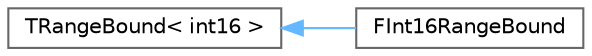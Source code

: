 digraph "Graphical Class Hierarchy"
{
 // INTERACTIVE_SVG=YES
 // LATEX_PDF_SIZE
  bgcolor="transparent";
  edge [fontname=Helvetica,fontsize=10,labelfontname=Helvetica,labelfontsize=10];
  node [fontname=Helvetica,fontsize=10,shape=box,height=0.2,width=0.4];
  rankdir="LR";
  Node0 [id="Node000000",label="TRangeBound\< int16 \>",height=0.2,width=0.4,color="grey40", fillcolor="white", style="filled",URL="$dc/d71/classTRangeBound.html",tooltip=" "];
  Node0 -> Node1 [id="edge8373_Node000000_Node000001",dir="back",color="steelblue1",style="solid",tooltip=" "];
  Node1 [id="Node000001",label="FInt16RangeBound",height=0.2,width=0.4,color="grey40", fillcolor="white", style="filled",URL="$de/dae/structFInt16RangeBound.html",tooltip=" "];
}
